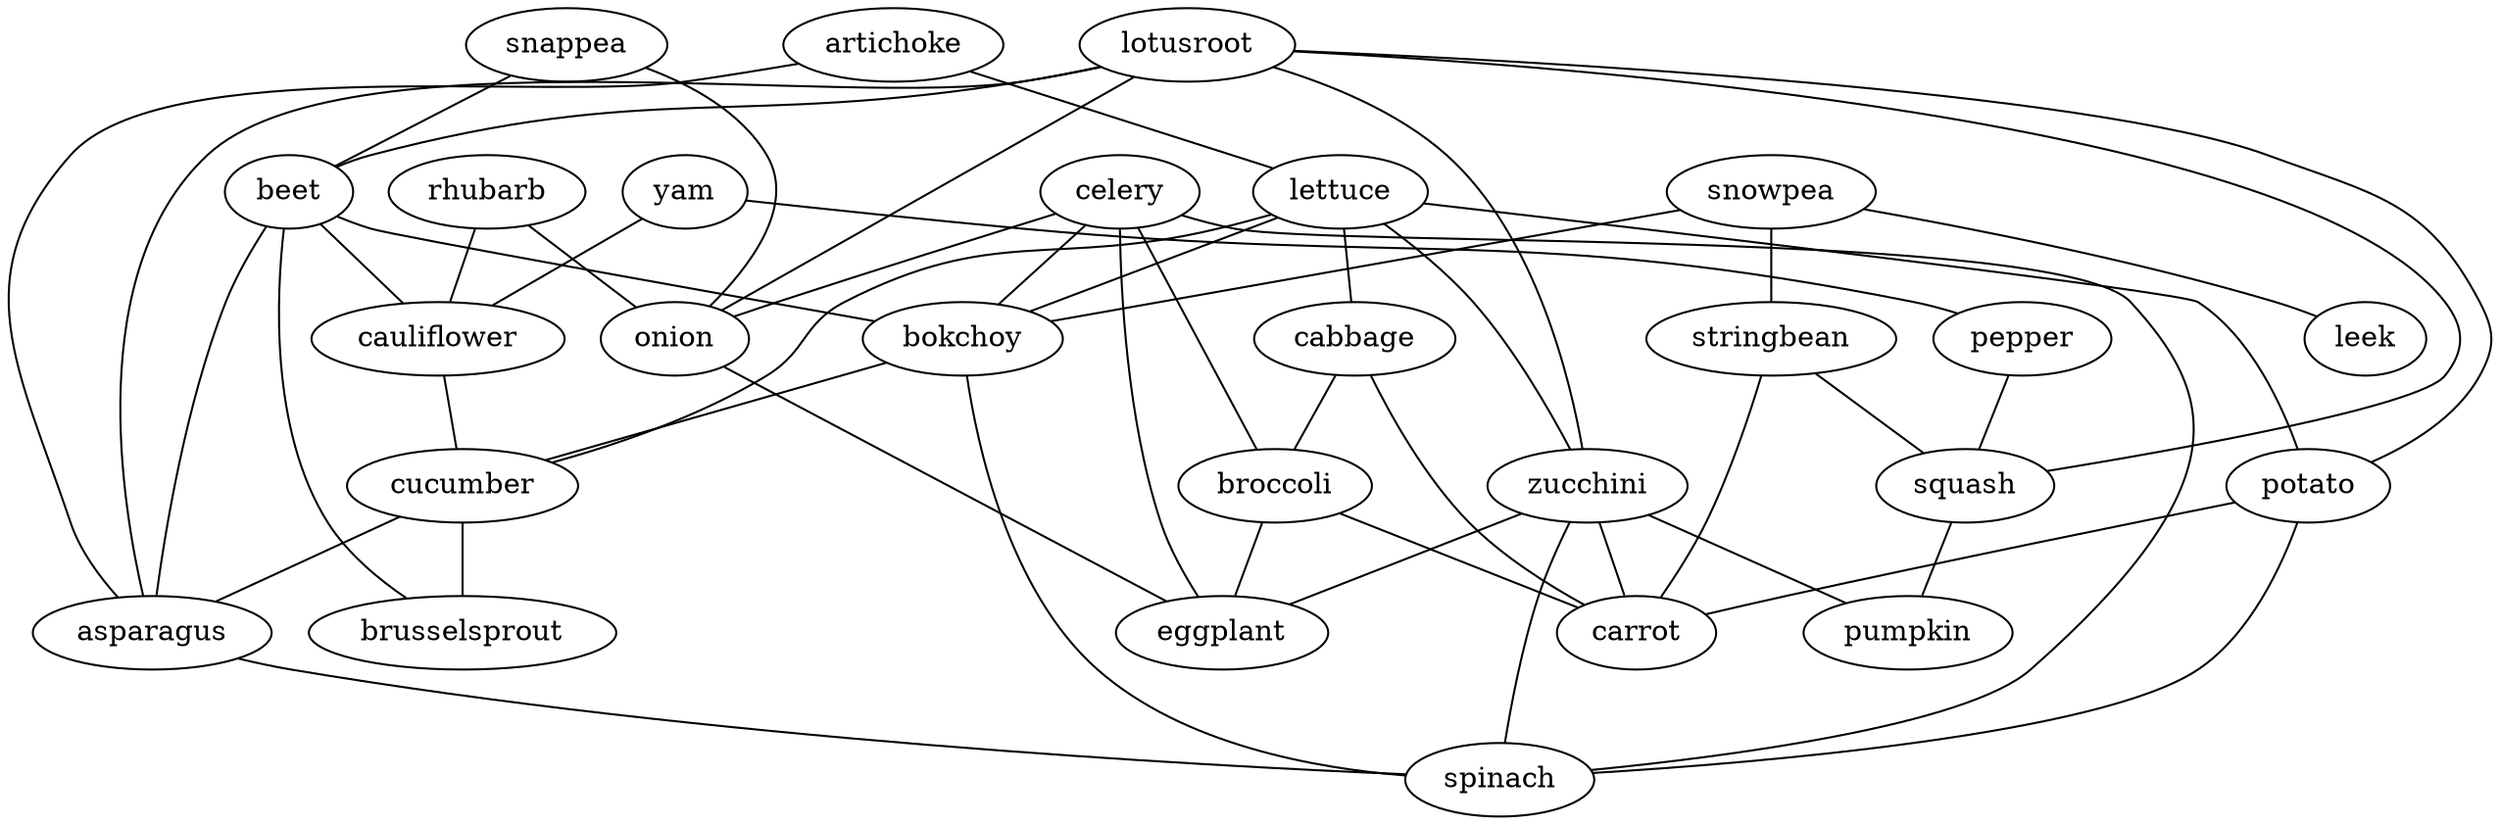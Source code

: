 strict graph G {
artichoke;
lettuce;
lotusroot;
yam;
rhubarb;
snowpea;
snappea;
celery;
beet;
leek;
zucchini;
pepper;
stringbean;
cauliflower;
bokchoy;
squash;
cucumber;
cabbage;
broccoli;
brusselsprout;
onion;
potato;
asparagus;
spinach;
carrot;
eggplant;
pumpkin;
artichoke -- asparagus  [weight=1];
artichoke -- lettuce  [weight=1];
lettuce -- potato  [weight=1];
lettuce -- bokchoy  [weight=1];
lettuce -- cucumber  [weight=1];
lettuce -- cabbage  [weight=1];
lettuce -- zucchini  [weight=1];
lotusroot -- onion  [weight=1];
lotusroot -- potato  [weight=1];
lotusroot -- asparagus  [weight=1];
lotusroot -- squash  [weight=1];
lotusroot -- beet  [weight=1];
lotusroot -- zucchini  [weight=1];
yam -- pepper  [weight=1];
yam -- cauliflower  [weight=1];
rhubarb -- cauliflower  [weight=1];
rhubarb -- onion  [weight=1];
snowpea -- stringbean  [weight=1];
snowpea -- bokchoy  [weight=1];
snowpea -- leek  [weight=1];
snappea -- beet  [weight=1];
snappea -- onion  [weight=1];
celery -- onion  [weight=1];
celery -- spinach  [weight=1];
celery -- bokchoy  [weight=1];
celery -- eggplant  [weight=1];
celery -- broccoli  [weight=1];
beet -- brusselsprout  [weight=1];
beet -- cauliflower  [weight=1];
beet -- asparagus  [weight=1];
beet -- bokchoy  [weight=1];
zucchini -- spinach  [weight=1];
zucchini -- carrot  [weight=1];
zucchini -- eggplant  [weight=1];
zucchini -- pumpkin  [weight=1];
pepper -- squash  [weight=1];
stringbean -- carrot  [weight=1];
stringbean -- squash  [weight=1];
cauliflower -- cucumber  [weight=1];
bokchoy -- spinach  [weight=1];
bokchoy -- cucumber  [weight=1];
squash -- pumpkin  [weight=1];
cucumber -- brusselsprout  [weight=1];
cucumber -- asparagus  [weight=1];
cabbage -- carrot  [weight=1];
cabbage -- broccoli  [weight=1];
broccoli -- carrot  [weight=1];
broccoli -- eggplant  [weight=1];
onion -- eggplant  [weight=1];
potato -- spinach  [weight=1];
potato -- carrot  [weight=1];
asparagus -- spinach  [weight=1];
}
